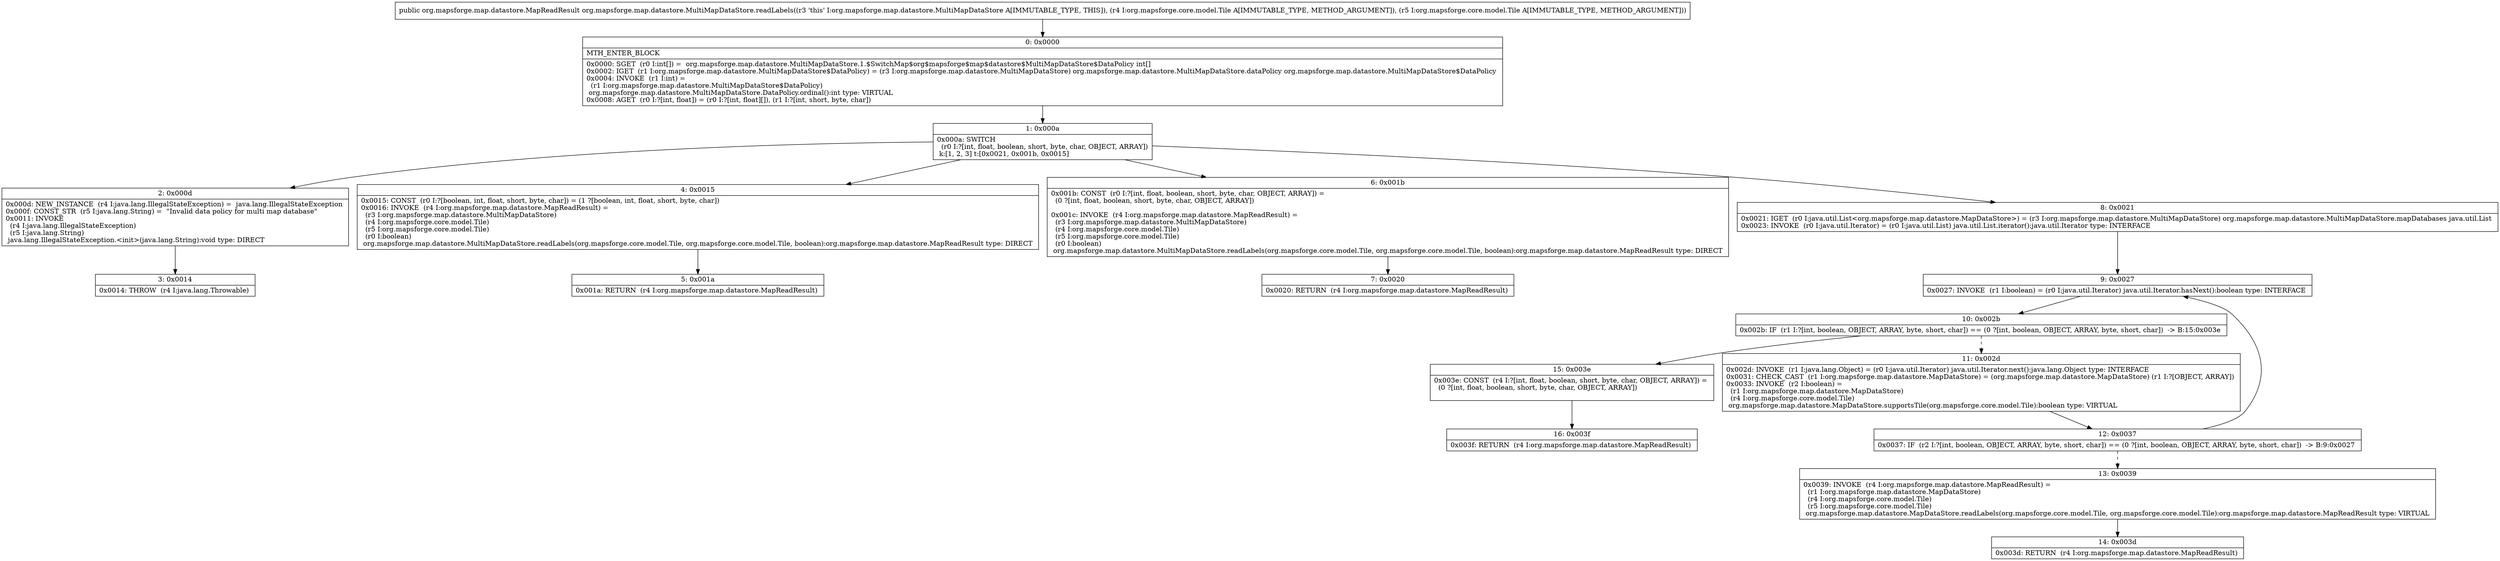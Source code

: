 digraph "CFG fororg.mapsforge.map.datastore.MultiMapDataStore.readLabels(Lorg\/mapsforge\/core\/model\/Tile;Lorg\/mapsforge\/core\/model\/Tile;)Lorg\/mapsforge\/map\/datastore\/MapReadResult;" {
Node_0 [shape=record,label="{0\:\ 0x0000|MTH_ENTER_BLOCK\l|0x0000: SGET  (r0 I:int[]) =  org.mapsforge.map.datastore.MultiMapDataStore.1.$SwitchMap$org$mapsforge$map$datastore$MultiMapDataStore$DataPolicy int[] \l0x0002: IGET  (r1 I:org.mapsforge.map.datastore.MultiMapDataStore$DataPolicy) = (r3 I:org.mapsforge.map.datastore.MultiMapDataStore) org.mapsforge.map.datastore.MultiMapDataStore.dataPolicy org.mapsforge.map.datastore.MultiMapDataStore$DataPolicy \l0x0004: INVOKE  (r1 I:int) = \l  (r1 I:org.mapsforge.map.datastore.MultiMapDataStore$DataPolicy)\l org.mapsforge.map.datastore.MultiMapDataStore.DataPolicy.ordinal():int type: VIRTUAL \l0x0008: AGET  (r0 I:?[int, float]) = (r0 I:?[int, float][]), (r1 I:?[int, short, byte, char]) \l}"];
Node_1 [shape=record,label="{1\:\ 0x000a|0x000a: SWITCH  \l  (r0 I:?[int, float, boolean, short, byte, char, OBJECT, ARRAY])\l k:[1, 2, 3] t:[0x0021, 0x001b, 0x0015] \l}"];
Node_2 [shape=record,label="{2\:\ 0x000d|0x000d: NEW_INSTANCE  (r4 I:java.lang.IllegalStateException) =  java.lang.IllegalStateException \l0x000f: CONST_STR  (r5 I:java.lang.String) =  \"Invalid data policy for multi map database\" \l0x0011: INVOKE  \l  (r4 I:java.lang.IllegalStateException)\l  (r5 I:java.lang.String)\l java.lang.IllegalStateException.\<init\>(java.lang.String):void type: DIRECT \l}"];
Node_3 [shape=record,label="{3\:\ 0x0014|0x0014: THROW  (r4 I:java.lang.Throwable) \l}"];
Node_4 [shape=record,label="{4\:\ 0x0015|0x0015: CONST  (r0 I:?[boolean, int, float, short, byte, char]) = (1 ?[boolean, int, float, short, byte, char]) \l0x0016: INVOKE  (r4 I:org.mapsforge.map.datastore.MapReadResult) = \l  (r3 I:org.mapsforge.map.datastore.MultiMapDataStore)\l  (r4 I:org.mapsforge.core.model.Tile)\l  (r5 I:org.mapsforge.core.model.Tile)\l  (r0 I:boolean)\l org.mapsforge.map.datastore.MultiMapDataStore.readLabels(org.mapsforge.core.model.Tile, org.mapsforge.core.model.Tile, boolean):org.mapsforge.map.datastore.MapReadResult type: DIRECT \l}"];
Node_5 [shape=record,label="{5\:\ 0x001a|0x001a: RETURN  (r4 I:org.mapsforge.map.datastore.MapReadResult) \l}"];
Node_6 [shape=record,label="{6\:\ 0x001b|0x001b: CONST  (r0 I:?[int, float, boolean, short, byte, char, OBJECT, ARRAY]) = \l  (0 ?[int, float, boolean, short, byte, char, OBJECT, ARRAY])\l \l0x001c: INVOKE  (r4 I:org.mapsforge.map.datastore.MapReadResult) = \l  (r3 I:org.mapsforge.map.datastore.MultiMapDataStore)\l  (r4 I:org.mapsforge.core.model.Tile)\l  (r5 I:org.mapsforge.core.model.Tile)\l  (r0 I:boolean)\l org.mapsforge.map.datastore.MultiMapDataStore.readLabels(org.mapsforge.core.model.Tile, org.mapsforge.core.model.Tile, boolean):org.mapsforge.map.datastore.MapReadResult type: DIRECT \l}"];
Node_7 [shape=record,label="{7\:\ 0x0020|0x0020: RETURN  (r4 I:org.mapsforge.map.datastore.MapReadResult) \l}"];
Node_8 [shape=record,label="{8\:\ 0x0021|0x0021: IGET  (r0 I:java.util.List\<org.mapsforge.map.datastore.MapDataStore\>) = (r3 I:org.mapsforge.map.datastore.MultiMapDataStore) org.mapsforge.map.datastore.MultiMapDataStore.mapDatabases java.util.List \l0x0023: INVOKE  (r0 I:java.util.Iterator) = (r0 I:java.util.List) java.util.List.iterator():java.util.Iterator type: INTERFACE \l}"];
Node_9 [shape=record,label="{9\:\ 0x0027|0x0027: INVOKE  (r1 I:boolean) = (r0 I:java.util.Iterator) java.util.Iterator.hasNext():boolean type: INTERFACE \l}"];
Node_10 [shape=record,label="{10\:\ 0x002b|0x002b: IF  (r1 I:?[int, boolean, OBJECT, ARRAY, byte, short, char]) == (0 ?[int, boolean, OBJECT, ARRAY, byte, short, char])  \-\> B:15:0x003e \l}"];
Node_11 [shape=record,label="{11\:\ 0x002d|0x002d: INVOKE  (r1 I:java.lang.Object) = (r0 I:java.util.Iterator) java.util.Iterator.next():java.lang.Object type: INTERFACE \l0x0031: CHECK_CAST  (r1 I:org.mapsforge.map.datastore.MapDataStore) = (org.mapsforge.map.datastore.MapDataStore) (r1 I:?[OBJECT, ARRAY]) \l0x0033: INVOKE  (r2 I:boolean) = \l  (r1 I:org.mapsforge.map.datastore.MapDataStore)\l  (r4 I:org.mapsforge.core.model.Tile)\l org.mapsforge.map.datastore.MapDataStore.supportsTile(org.mapsforge.core.model.Tile):boolean type: VIRTUAL \l}"];
Node_12 [shape=record,label="{12\:\ 0x0037|0x0037: IF  (r2 I:?[int, boolean, OBJECT, ARRAY, byte, short, char]) == (0 ?[int, boolean, OBJECT, ARRAY, byte, short, char])  \-\> B:9:0x0027 \l}"];
Node_13 [shape=record,label="{13\:\ 0x0039|0x0039: INVOKE  (r4 I:org.mapsforge.map.datastore.MapReadResult) = \l  (r1 I:org.mapsforge.map.datastore.MapDataStore)\l  (r4 I:org.mapsforge.core.model.Tile)\l  (r5 I:org.mapsforge.core.model.Tile)\l org.mapsforge.map.datastore.MapDataStore.readLabels(org.mapsforge.core.model.Tile, org.mapsforge.core.model.Tile):org.mapsforge.map.datastore.MapReadResult type: VIRTUAL \l}"];
Node_14 [shape=record,label="{14\:\ 0x003d|0x003d: RETURN  (r4 I:org.mapsforge.map.datastore.MapReadResult) \l}"];
Node_15 [shape=record,label="{15\:\ 0x003e|0x003e: CONST  (r4 I:?[int, float, boolean, short, byte, char, OBJECT, ARRAY]) = \l  (0 ?[int, float, boolean, short, byte, char, OBJECT, ARRAY])\l \l}"];
Node_16 [shape=record,label="{16\:\ 0x003f|0x003f: RETURN  (r4 I:org.mapsforge.map.datastore.MapReadResult) \l}"];
MethodNode[shape=record,label="{public org.mapsforge.map.datastore.MapReadResult org.mapsforge.map.datastore.MultiMapDataStore.readLabels((r3 'this' I:org.mapsforge.map.datastore.MultiMapDataStore A[IMMUTABLE_TYPE, THIS]), (r4 I:org.mapsforge.core.model.Tile A[IMMUTABLE_TYPE, METHOD_ARGUMENT]), (r5 I:org.mapsforge.core.model.Tile A[IMMUTABLE_TYPE, METHOD_ARGUMENT])) }"];
MethodNode -> Node_0;
Node_0 -> Node_1;
Node_1 -> Node_2;
Node_1 -> Node_4;
Node_1 -> Node_6;
Node_1 -> Node_8;
Node_2 -> Node_3;
Node_4 -> Node_5;
Node_6 -> Node_7;
Node_8 -> Node_9;
Node_9 -> Node_10;
Node_10 -> Node_11[style=dashed];
Node_10 -> Node_15;
Node_11 -> Node_12;
Node_12 -> Node_9;
Node_12 -> Node_13[style=dashed];
Node_13 -> Node_14;
Node_15 -> Node_16;
}


